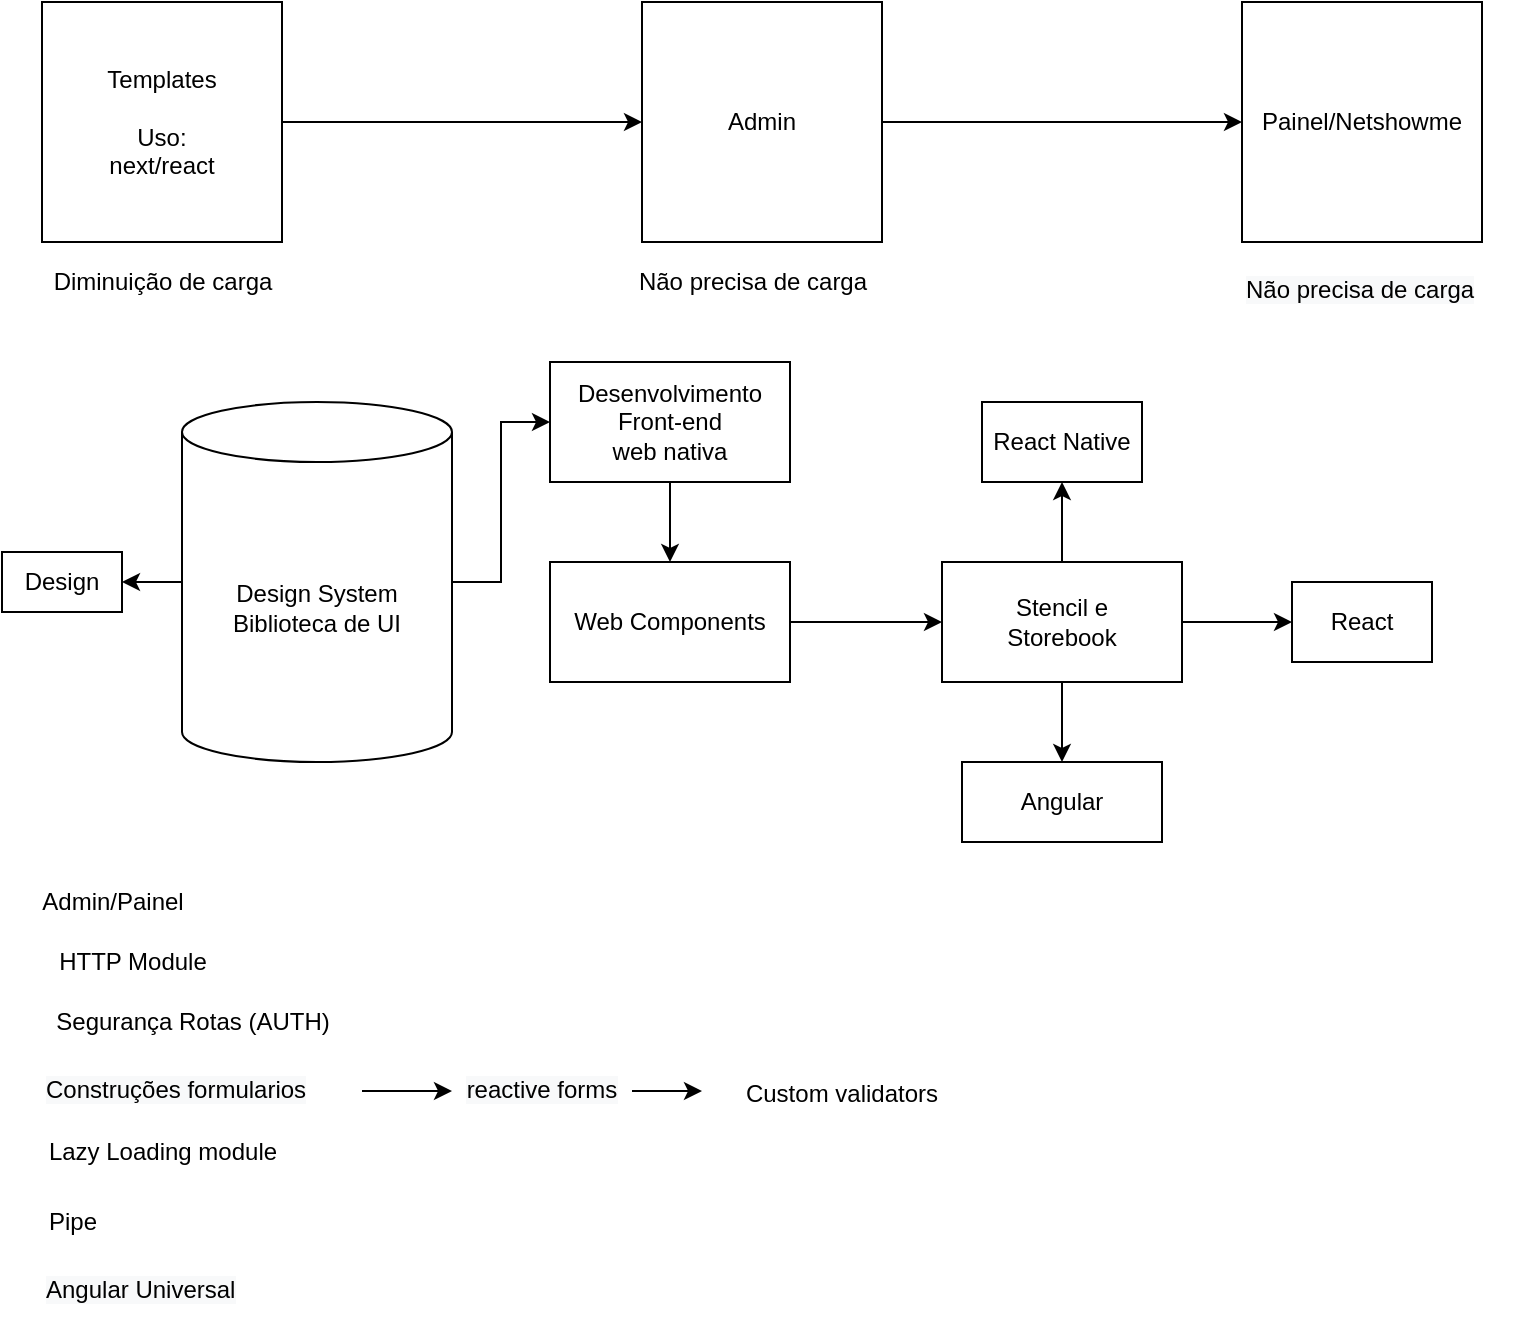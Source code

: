 <mxfile version="14.7.7" type="github">
  <diagram id="cjfcOAATnV1MeA6lAS6g" name="Page-1">
    <mxGraphModel dx="1425" dy="530" grid="1" gridSize="10" guides="1" tooltips="1" connect="1" arrows="1" fold="1" page="1" pageScale="1" pageWidth="827" pageHeight="1169" math="0" shadow="0">
      <root>
        <mxCell id="0" />
        <mxCell id="1" parent="0" />
        <mxCell id="Qqov-dKHgi5ljWBdsBgv-3" value="" style="edgeStyle=orthogonalEdgeStyle;rounded=0;orthogonalLoop=1;jettySize=auto;html=1;" edge="1" parent="1" source="Qqov-dKHgi5ljWBdsBgv-1" target="Qqov-dKHgi5ljWBdsBgv-2">
          <mxGeometry relative="1" as="geometry" />
        </mxCell>
        <mxCell id="Qqov-dKHgi5ljWBdsBgv-1" value="Templates&lt;br&gt;&lt;br&gt;Uso:&lt;br&gt;next/react" style="whiteSpace=wrap;html=1;aspect=fixed;" vertex="1" parent="1">
          <mxGeometry x="40" y="40" width="120" height="120" as="geometry" />
        </mxCell>
        <mxCell id="Qqov-dKHgi5ljWBdsBgv-5" value="" style="edgeStyle=orthogonalEdgeStyle;rounded=0;orthogonalLoop=1;jettySize=auto;html=1;" edge="1" parent="1" source="Qqov-dKHgi5ljWBdsBgv-2" target="Qqov-dKHgi5ljWBdsBgv-4">
          <mxGeometry relative="1" as="geometry" />
        </mxCell>
        <mxCell id="Qqov-dKHgi5ljWBdsBgv-2" value="Admin" style="whiteSpace=wrap;html=1;aspect=fixed;" vertex="1" parent="1">
          <mxGeometry x="340" y="40" width="120" height="120" as="geometry" />
        </mxCell>
        <mxCell id="Qqov-dKHgi5ljWBdsBgv-4" value="Painel/Netshowme" style="whiteSpace=wrap;html=1;aspect=fixed;" vertex="1" parent="1">
          <mxGeometry x="640" y="40" width="120" height="120" as="geometry" />
        </mxCell>
        <mxCell id="Qqov-dKHgi5ljWBdsBgv-6" value="Diminuição de carga&lt;br&gt;" style="text;html=1;align=center;verticalAlign=middle;resizable=0;points=[];autosize=1;strokeColor=none;" vertex="1" parent="1">
          <mxGeometry x="40" y="170" width="120" height="20" as="geometry" />
        </mxCell>
        <mxCell id="Qqov-dKHgi5ljWBdsBgv-7" value="Não precisa de carga&lt;br&gt;" style="text;html=1;align=center;verticalAlign=middle;resizable=0;points=[];autosize=1;strokeColor=none;" vertex="1" parent="1">
          <mxGeometry x="330" y="170" width="130" height="20" as="geometry" />
        </mxCell>
        <mxCell id="Qqov-dKHgi5ljWBdsBgv-8" value="&lt;meta charset=&quot;utf-8&quot;&gt;&lt;span style=&quot;color: rgb(0, 0, 0); font-family: helvetica; font-size: 12px; font-style: normal; font-weight: 400; letter-spacing: normal; text-align: center; text-indent: 0px; text-transform: none; word-spacing: 0px; background-color: rgb(248, 249, 250); display: inline; float: none;&quot;&gt;Não precisa de carga&lt;/span&gt;" style="text;whiteSpace=wrap;html=1;" vertex="1" parent="1">
          <mxGeometry x="640" y="170" width="140" height="30" as="geometry" />
        </mxCell>
        <mxCell id="Qqov-dKHgi5ljWBdsBgv-13" value="" style="edgeStyle=orthogonalEdgeStyle;rounded=0;orthogonalLoop=1;jettySize=auto;html=1;" edge="1" parent="1" source="Qqov-dKHgi5ljWBdsBgv-9" target="Qqov-dKHgi5ljWBdsBgv-12">
          <mxGeometry relative="1" as="geometry" />
        </mxCell>
        <mxCell id="Qqov-dKHgi5ljWBdsBgv-15" value="" style="edgeStyle=orthogonalEdgeStyle;rounded=0;orthogonalLoop=1;jettySize=auto;html=1;" edge="1" parent="1" source="Qqov-dKHgi5ljWBdsBgv-9" target="Qqov-dKHgi5ljWBdsBgv-14">
          <mxGeometry relative="1" as="geometry" />
        </mxCell>
        <mxCell id="Qqov-dKHgi5ljWBdsBgv-9" value="Design System&lt;br&gt;Biblioteca de UI" style="shape=cylinder3;whiteSpace=wrap;html=1;boundedLbl=1;backgroundOutline=1;size=15;" vertex="1" parent="1">
          <mxGeometry x="110" y="240" width="135" height="180" as="geometry" />
        </mxCell>
        <mxCell id="Qqov-dKHgi5ljWBdsBgv-17" value="" style="edgeStyle=orthogonalEdgeStyle;rounded=0;orthogonalLoop=1;jettySize=auto;html=1;" edge="1" parent="1" source="Qqov-dKHgi5ljWBdsBgv-12" target="Qqov-dKHgi5ljWBdsBgv-16">
          <mxGeometry relative="1" as="geometry" />
        </mxCell>
        <mxCell id="Qqov-dKHgi5ljWBdsBgv-12" value="Desenvolvimento&lt;br&gt;Front-end&lt;br&gt;web nativa" style="whiteSpace=wrap;html=1;" vertex="1" parent="1">
          <mxGeometry x="294" y="220" width="120" height="60" as="geometry" />
        </mxCell>
        <mxCell id="Qqov-dKHgi5ljWBdsBgv-14" value="Design" style="whiteSpace=wrap;html=1;" vertex="1" parent="1">
          <mxGeometry x="20" y="315" width="60" height="30" as="geometry" />
        </mxCell>
        <mxCell id="Qqov-dKHgi5ljWBdsBgv-21" value="" style="edgeStyle=orthogonalEdgeStyle;rounded=0;orthogonalLoop=1;jettySize=auto;html=1;" edge="1" parent="1" source="Qqov-dKHgi5ljWBdsBgv-16" target="Qqov-dKHgi5ljWBdsBgv-20">
          <mxGeometry relative="1" as="geometry" />
        </mxCell>
        <mxCell id="Qqov-dKHgi5ljWBdsBgv-16" value="Web Components" style="whiteSpace=wrap;html=1;" vertex="1" parent="1">
          <mxGeometry x="294" y="320" width="120" height="60" as="geometry" />
        </mxCell>
        <mxCell id="Qqov-dKHgi5ljWBdsBgv-23" value="" style="edgeStyle=orthogonalEdgeStyle;rounded=0;orthogonalLoop=1;jettySize=auto;html=1;" edge="1" parent="1" source="Qqov-dKHgi5ljWBdsBgv-20" target="Qqov-dKHgi5ljWBdsBgv-22">
          <mxGeometry relative="1" as="geometry" />
        </mxCell>
        <mxCell id="Qqov-dKHgi5ljWBdsBgv-25" value="" style="edgeStyle=orthogonalEdgeStyle;rounded=0;orthogonalLoop=1;jettySize=auto;html=1;" edge="1" parent="1" source="Qqov-dKHgi5ljWBdsBgv-20" target="Qqov-dKHgi5ljWBdsBgv-24">
          <mxGeometry relative="1" as="geometry" />
        </mxCell>
        <mxCell id="Qqov-dKHgi5ljWBdsBgv-27" value="" style="edgeStyle=orthogonalEdgeStyle;rounded=0;orthogonalLoop=1;jettySize=auto;html=1;" edge="1" parent="1" source="Qqov-dKHgi5ljWBdsBgv-20" target="Qqov-dKHgi5ljWBdsBgv-26">
          <mxGeometry relative="1" as="geometry" />
        </mxCell>
        <mxCell id="Qqov-dKHgi5ljWBdsBgv-20" value="Stencil e&lt;br&gt;Storebook" style="whiteSpace=wrap;html=1;" vertex="1" parent="1">
          <mxGeometry x="490" y="320" width="120" height="60" as="geometry" />
        </mxCell>
        <mxCell id="Qqov-dKHgi5ljWBdsBgv-22" value="React" style="whiteSpace=wrap;html=1;" vertex="1" parent="1">
          <mxGeometry x="665" y="330" width="70" height="40" as="geometry" />
        </mxCell>
        <mxCell id="Qqov-dKHgi5ljWBdsBgv-24" value="Angular" style="whiteSpace=wrap;html=1;" vertex="1" parent="1">
          <mxGeometry x="500" y="420" width="100" height="40" as="geometry" />
        </mxCell>
        <mxCell id="Qqov-dKHgi5ljWBdsBgv-26" value="React Native" style="whiteSpace=wrap;html=1;" vertex="1" parent="1">
          <mxGeometry x="510" y="240" width="80" height="40" as="geometry" />
        </mxCell>
        <mxCell id="Qqov-dKHgi5ljWBdsBgv-28" value="Admin/Painel" style="text;html=1;align=center;verticalAlign=middle;resizable=0;points=[];autosize=1;strokeColor=none;" vertex="1" parent="1">
          <mxGeometry x="30" y="480" width="90" height="20" as="geometry" />
        </mxCell>
        <mxCell id="Qqov-dKHgi5ljWBdsBgv-29" value="HTTP Module" style="text;html=1;align=center;verticalAlign=middle;resizable=0;points=[];autosize=1;strokeColor=none;" vertex="1" parent="1">
          <mxGeometry x="40" y="510" width="90" height="20" as="geometry" />
        </mxCell>
        <mxCell id="Qqov-dKHgi5ljWBdsBgv-30" value="Segurança Rotas (AUTH)" style="text;html=1;align=center;verticalAlign=middle;resizable=0;points=[];autosize=1;strokeColor=none;" vertex="1" parent="1">
          <mxGeometry x="40" y="540" width="150" height="20" as="geometry" />
        </mxCell>
        <mxCell id="Qqov-dKHgi5ljWBdsBgv-49" value="" style="edgeStyle=orthogonalEdgeStyle;rounded=0;orthogonalLoop=1;jettySize=auto;html=1;" edge="1" parent="1" source="Qqov-dKHgi5ljWBdsBgv-31" target="Qqov-dKHgi5ljWBdsBgv-48">
          <mxGeometry relative="1" as="geometry" />
        </mxCell>
        <mxCell id="Qqov-dKHgi5ljWBdsBgv-31" value="&lt;span style=&quot;color: rgb(0 , 0 , 0) ; font-family: &amp;#34;helvetica&amp;#34; ; font-size: 12px ; font-style: normal ; font-weight: 400 ; letter-spacing: normal ; text-align: center ; text-indent: 0px ; text-transform: none ; word-spacing: 0px ; background-color: rgb(248 , 249 , 250) ; display: inline ; float: none&quot;&gt;Construções formularios&lt;/span&gt;" style="text;whiteSpace=wrap;html=1;" vertex="1" parent="1">
          <mxGeometry x="40" y="569.5" width="160" height="30" as="geometry" />
        </mxCell>
        <mxCell id="Qqov-dKHgi5ljWBdsBgv-32" value="Lazy Loading module" style="text;html=1;align=center;verticalAlign=middle;resizable=0;points=[];autosize=1;strokeColor=none;" vertex="1" parent="1">
          <mxGeometry x="35" y="604.5" width="130" height="20" as="geometry" />
        </mxCell>
        <mxCell id="Qqov-dKHgi5ljWBdsBgv-37" value="Pipe" style="text;html=1;align=center;verticalAlign=middle;resizable=0;points=[];autosize=1;strokeColor=none;" vertex="1" parent="1">
          <mxGeometry x="35" y="640" width="40" height="20" as="geometry" />
        </mxCell>
        <mxCell id="Qqov-dKHgi5ljWBdsBgv-51" value="" style="edgeStyle=orthogonalEdgeStyle;rounded=0;orthogonalLoop=1;jettySize=auto;html=1;" edge="1" parent="1" source="Qqov-dKHgi5ljWBdsBgv-48" target="Qqov-dKHgi5ljWBdsBgv-50">
          <mxGeometry relative="1" as="geometry" />
        </mxCell>
        <mxCell id="Qqov-dKHgi5ljWBdsBgv-48" value="&lt;span style=&quot;color: rgb(0 , 0 , 0) ; font-family: &amp;#34;helvetica&amp;#34; ; font-size: 12px ; font-style: normal ; font-weight: 400 ; letter-spacing: normal ; text-indent: 0px ; text-transform: none ; word-spacing: 0px ; background-color: rgb(248 , 249 , 250) ; display: inline ; float: none&quot;&gt;reactive forms&lt;/span&gt;" style="text;whiteSpace=wrap;html=1;align=center;" vertex="1" parent="1">
          <mxGeometry x="245" y="569.5" width="90" height="30" as="geometry" />
        </mxCell>
        <mxCell id="Qqov-dKHgi5ljWBdsBgv-50" value="&lt;div&gt;&lt;span&gt;&lt;font face=&quot;helvetica&quot;&gt;Custom validators&lt;/font&gt;&lt;/span&gt;&lt;/div&gt;" style="text;whiteSpace=wrap;html=1;align=center;" vertex="1" parent="1">
          <mxGeometry x="370" y="571.5" width="140" height="26" as="geometry" />
        </mxCell>
        <mxCell id="Qqov-dKHgi5ljWBdsBgv-52" value="&lt;span style=&quot;color: rgb(0 , 0 , 0) ; font-family: &amp;#34;helvetica&amp;#34; ; font-size: 12px ; font-style: normal ; font-weight: 400 ; letter-spacing: normal ; text-align: center ; text-indent: 0px ; text-transform: none ; word-spacing: 0px ; background-color: rgb(248 , 249 , 250) ; display: inline ; float: none&quot;&gt;Angular Universal&lt;br&gt;&lt;br&gt;&lt;/span&gt;" style="text;whiteSpace=wrap;html=1;" vertex="1" parent="1">
          <mxGeometry x="40" y="670" width="100" height="30" as="geometry" />
        </mxCell>
      </root>
    </mxGraphModel>
  </diagram>
</mxfile>
